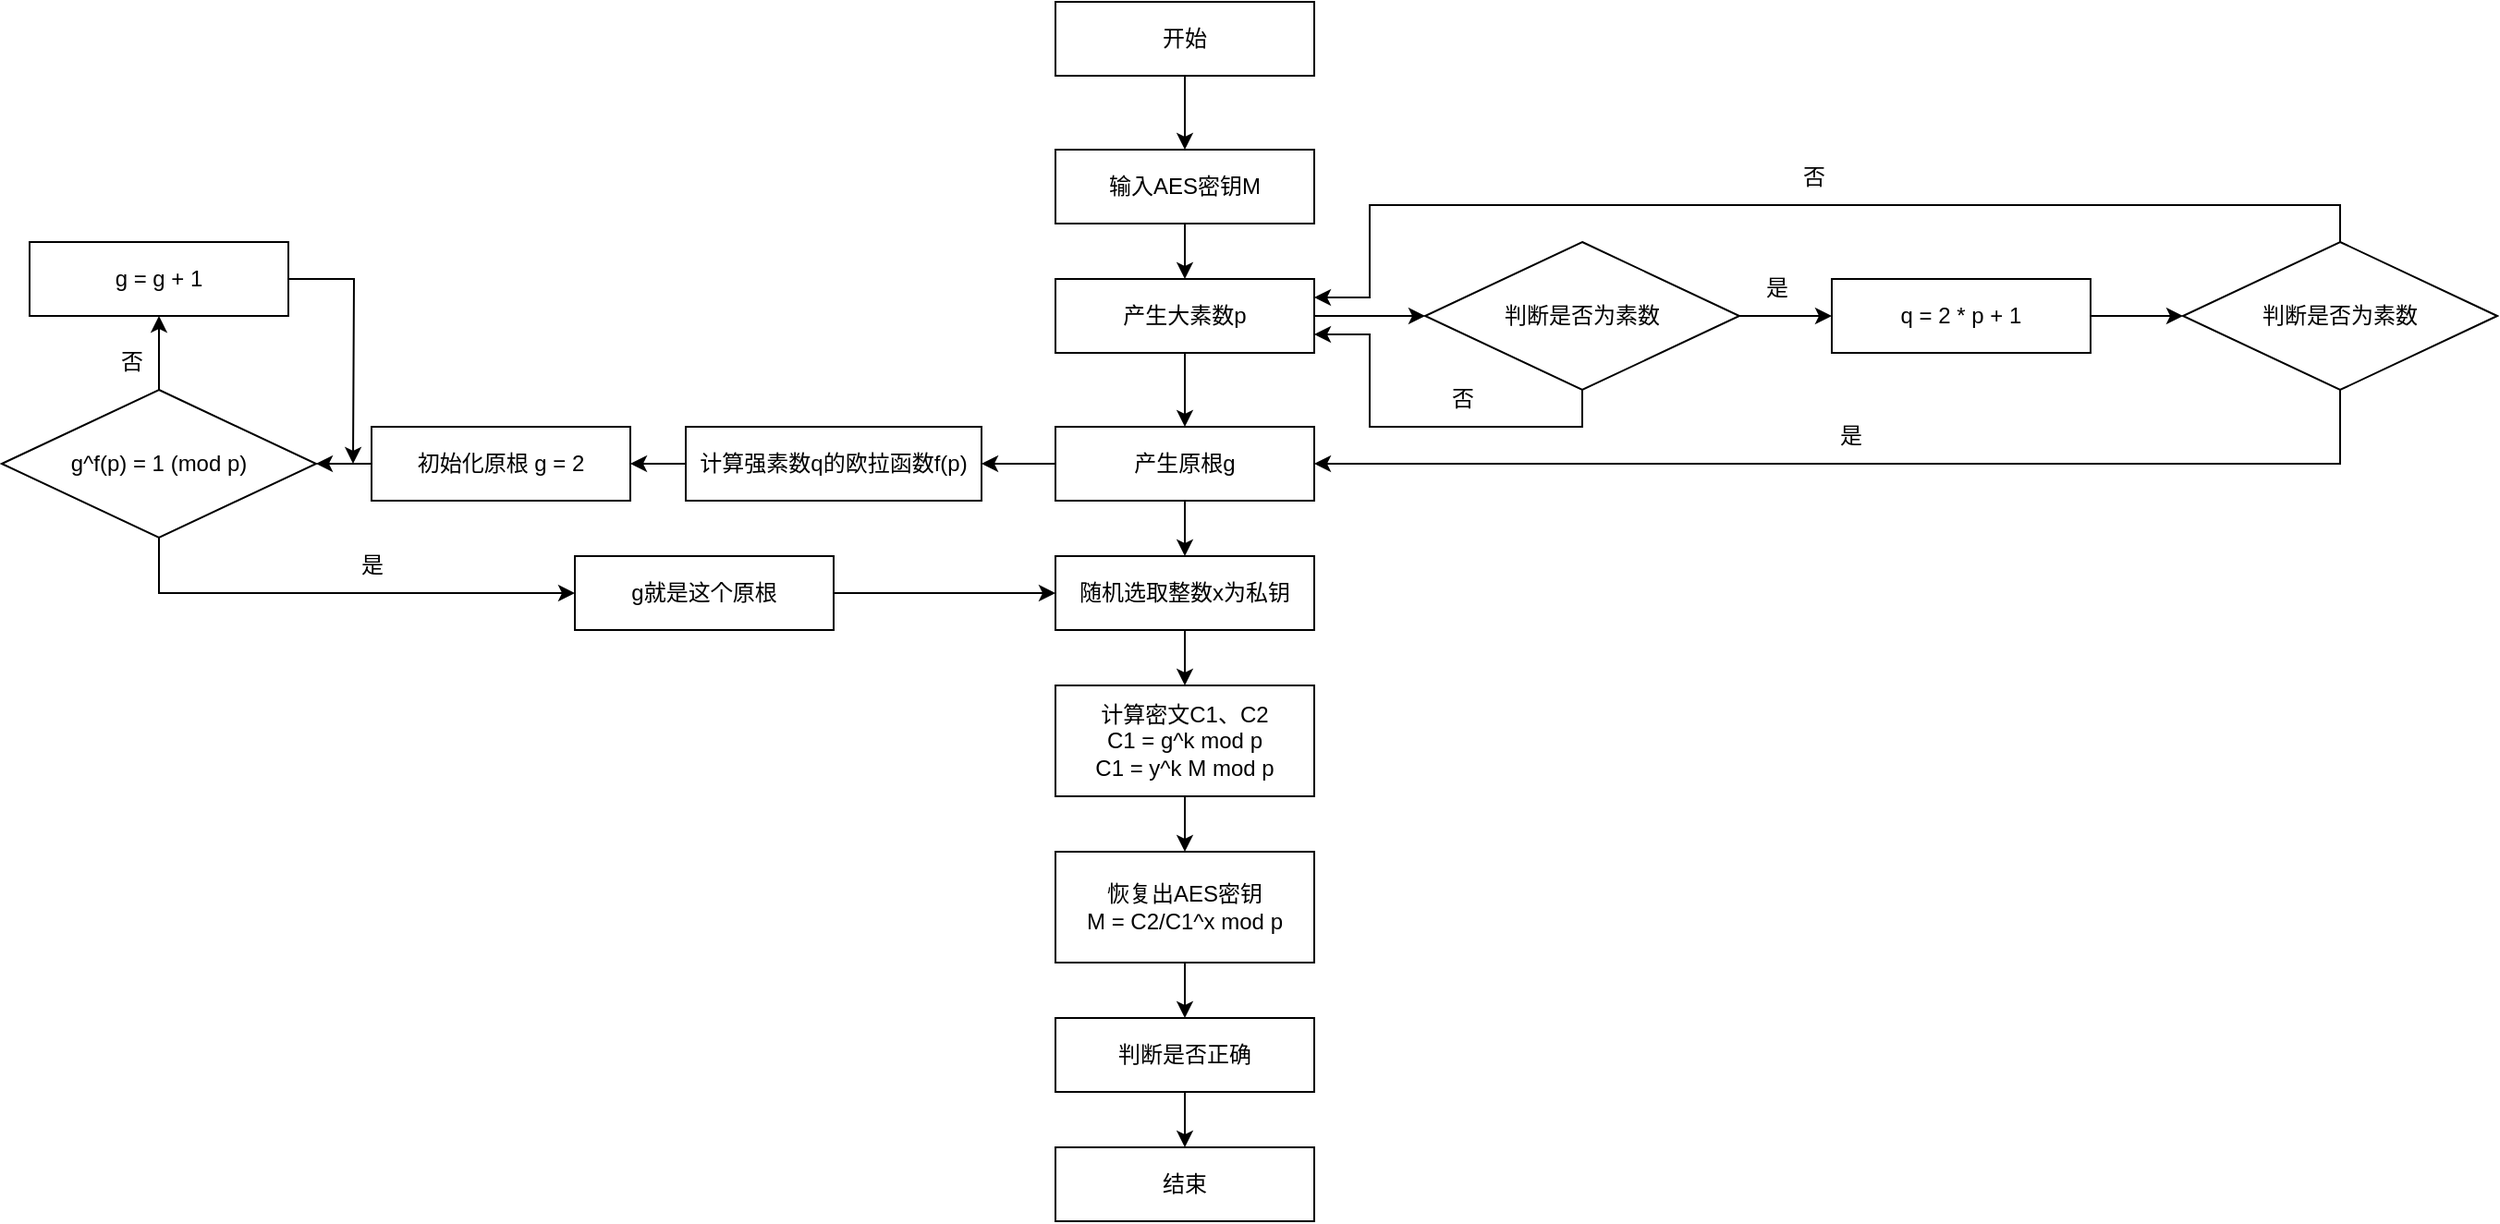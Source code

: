 <mxfile version="24.2.5" type="github">
  <diagram name="第 1 页" id="PnaPAZnkGxvQ3sKcBmyf">
    <mxGraphModel dx="2464" dy="1985" grid="1" gridSize="10" guides="1" tooltips="1" connect="1" arrows="1" fold="1" page="1" pageScale="1" pageWidth="827" pageHeight="1169" math="0" shadow="0">
      <root>
        <mxCell id="0" />
        <mxCell id="1" parent="0" />
        <mxCell id="P9a2Z2qT7diyGfMxn8Dv-21" style="edgeStyle=orthogonalEdgeStyle;rounded=0;orthogonalLoop=1;jettySize=auto;html=1;exitX=0.5;exitY=1;exitDx=0;exitDy=0;entryX=0.5;entryY=0;entryDx=0;entryDy=0;" edge="1" parent="1" source="P9a2Z2qT7diyGfMxn8Dv-1" target="P9a2Z2qT7diyGfMxn8Dv-4">
          <mxGeometry relative="1" as="geometry" />
        </mxCell>
        <mxCell id="P9a2Z2qT7diyGfMxn8Dv-1" value="输入AES密钥M" style="rounded=0;whiteSpace=wrap;html=1;" vertex="1" parent="1">
          <mxGeometry x="280" y="50" width="140" height="40" as="geometry" />
        </mxCell>
        <mxCell id="P9a2Z2qT7diyGfMxn8Dv-26" style="edgeStyle=orthogonalEdgeStyle;rounded=0;orthogonalLoop=1;jettySize=auto;html=1;exitX=0.5;exitY=1;exitDx=0;exitDy=0;entryX=0.5;entryY=0;entryDx=0;entryDy=0;" edge="1" parent="1" source="P9a2Z2qT7diyGfMxn8Dv-3" target="P9a2Z2qT7diyGfMxn8Dv-8">
          <mxGeometry relative="1" as="geometry" />
        </mxCell>
        <mxCell id="P9a2Z2qT7diyGfMxn8Dv-3" value="恢复出AES密钥&lt;div&gt;M = C2/C1^x mod p&lt;/div&gt;" style="rounded=0;whiteSpace=wrap;html=1;" vertex="1" parent="1">
          <mxGeometry x="280" y="430" width="140" height="60" as="geometry" />
        </mxCell>
        <mxCell id="P9a2Z2qT7diyGfMxn8Dv-22" style="edgeStyle=orthogonalEdgeStyle;rounded=0;orthogonalLoop=1;jettySize=auto;html=1;exitX=0.5;exitY=1;exitDx=0;exitDy=0;entryX=0.5;entryY=0;entryDx=0;entryDy=0;" edge="1" parent="1" source="P9a2Z2qT7diyGfMxn8Dv-4" target="P9a2Z2qT7diyGfMxn8Dv-5">
          <mxGeometry relative="1" as="geometry" />
        </mxCell>
        <mxCell id="P9a2Z2qT7diyGfMxn8Dv-29" style="edgeStyle=orthogonalEdgeStyle;rounded=0;orthogonalLoop=1;jettySize=auto;html=1;exitX=1;exitY=0.5;exitDx=0;exitDy=0;entryX=0;entryY=0.5;entryDx=0;entryDy=0;" edge="1" parent="1" source="P9a2Z2qT7diyGfMxn8Dv-4" target="P9a2Z2qT7diyGfMxn8Dv-11">
          <mxGeometry relative="1" as="geometry" />
        </mxCell>
        <mxCell id="P9a2Z2qT7diyGfMxn8Dv-4" value="产生大素数p" style="rounded=0;whiteSpace=wrap;html=1;" vertex="1" parent="1">
          <mxGeometry x="280" y="120" width="140" height="40" as="geometry" />
        </mxCell>
        <mxCell id="P9a2Z2qT7diyGfMxn8Dv-23" style="edgeStyle=orthogonalEdgeStyle;rounded=0;orthogonalLoop=1;jettySize=auto;html=1;exitX=0.5;exitY=1;exitDx=0;exitDy=0;entryX=0.5;entryY=0;entryDx=0;entryDy=0;" edge="1" parent="1" source="P9a2Z2qT7diyGfMxn8Dv-5" target="P9a2Z2qT7diyGfMxn8Dv-6">
          <mxGeometry relative="1" as="geometry" />
        </mxCell>
        <mxCell id="P9a2Z2qT7diyGfMxn8Dv-38" style="edgeStyle=orthogonalEdgeStyle;rounded=0;orthogonalLoop=1;jettySize=auto;html=1;exitX=0;exitY=0.5;exitDx=0;exitDy=0;entryX=1;entryY=0.5;entryDx=0;entryDy=0;" edge="1" parent="1" source="P9a2Z2qT7diyGfMxn8Dv-5" target="P9a2Z2qT7diyGfMxn8Dv-15">
          <mxGeometry relative="1" as="geometry" />
        </mxCell>
        <mxCell id="P9a2Z2qT7diyGfMxn8Dv-5" value="产生原根g" style="rounded=0;whiteSpace=wrap;html=1;" vertex="1" parent="1">
          <mxGeometry x="280" y="200" width="140" height="40" as="geometry" />
        </mxCell>
        <mxCell id="P9a2Z2qT7diyGfMxn8Dv-24" style="edgeStyle=orthogonalEdgeStyle;rounded=0;orthogonalLoop=1;jettySize=auto;html=1;exitX=0.5;exitY=1;exitDx=0;exitDy=0;entryX=0.5;entryY=0;entryDx=0;entryDy=0;" edge="1" parent="1" source="P9a2Z2qT7diyGfMxn8Dv-6" target="P9a2Z2qT7diyGfMxn8Dv-7">
          <mxGeometry relative="1" as="geometry" />
        </mxCell>
        <mxCell id="P9a2Z2qT7diyGfMxn8Dv-6" value="随机选取整数x为私钥" style="rounded=0;whiteSpace=wrap;html=1;" vertex="1" parent="1">
          <mxGeometry x="280" y="270" width="140" height="40" as="geometry" />
        </mxCell>
        <mxCell id="P9a2Z2qT7diyGfMxn8Dv-25" style="edgeStyle=orthogonalEdgeStyle;rounded=0;orthogonalLoop=1;jettySize=auto;html=1;exitX=0.5;exitY=1;exitDx=0;exitDy=0;entryX=0.5;entryY=0;entryDx=0;entryDy=0;" edge="1" parent="1" source="P9a2Z2qT7diyGfMxn8Dv-7" target="P9a2Z2qT7diyGfMxn8Dv-3">
          <mxGeometry relative="1" as="geometry" />
        </mxCell>
        <mxCell id="P9a2Z2qT7diyGfMxn8Dv-7" value="计算密文C1、C2&lt;div&gt;C1 = g^k mod p&lt;/div&gt;&lt;div&gt;C1 = y^k M mod p&lt;/div&gt;" style="rounded=0;whiteSpace=wrap;html=1;" vertex="1" parent="1">
          <mxGeometry x="280" y="340" width="140" height="60" as="geometry" />
        </mxCell>
        <mxCell id="P9a2Z2qT7diyGfMxn8Dv-27" style="edgeStyle=orthogonalEdgeStyle;rounded=0;orthogonalLoop=1;jettySize=auto;html=1;exitX=0.5;exitY=1;exitDx=0;exitDy=0;entryX=0.5;entryY=0;entryDx=0;entryDy=0;" edge="1" parent="1" source="P9a2Z2qT7diyGfMxn8Dv-8" target="P9a2Z2qT7diyGfMxn8Dv-10">
          <mxGeometry relative="1" as="geometry" />
        </mxCell>
        <mxCell id="P9a2Z2qT7diyGfMxn8Dv-8" value="判断是否正确" style="rounded=0;whiteSpace=wrap;html=1;" vertex="1" parent="1">
          <mxGeometry x="280" y="520" width="140" height="40" as="geometry" />
        </mxCell>
        <mxCell id="P9a2Z2qT7diyGfMxn8Dv-20" style="edgeStyle=orthogonalEdgeStyle;rounded=0;orthogonalLoop=1;jettySize=auto;html=1;exitX=0.5;exitY=1;exitDx=0;exitDy=0;entryX=0.5;entryY=0;entryDx=0;entryDy=0;" edge="1" parent="1" source="P9a2Z2qT7diyGfMxn8Dv-9" target="P9a2Z2qT7diyGfMxn8Dv-1">
          <mxGeometry relative="1" as="geometry" />
        </mxCell>
        <mxCell id="P9a2Z2qT7diyGfMxn8Dv-9" value="开始" style="rounded=0;whiteSpace=wrap;html=1;" vertex="1" parent="1">
          <mxGeometry x="280" y="-30" width="140" height="40" as="geometry" />
        </mxCell>
        <mxCell id="P9a2Z2qT7diyGfMxn8Dv-10" value="结束" style="rounded=0;whiteSpace=wrap;html=1;" vertex="1" parent="1">
          <mxGeometry x="280" y="590" width="140" height="40" as="geometry" />
        </mxCell>
        <mxCell id="P9a2Z2qT7diyGfMxn8Dv-31" style="edgeStyle=orthogonalEdgeStyle;rounded=0;orthogonalLoop=1;jettySize=auto;html=1;exitX=1;exitY=0.5;exitDx=0;exitDy=0;entryX=0;entryY=0.5;entryDx=0;entryDy=0;" edge="1" parent="1" source="P9a2Z2qT7diyGfMxn8Dv-11" target="P9a2Z2qT7diyGfMxn8Dv-13">
          <mxGeometry relative="1" as="geometry" />
        </mxCell>
        <mxCell id="P9a2Z2qT7diyGfMxn8Dv-36" style="edgeStyle=orthogonalEdgeStyle;rounded=0;orthogonalLoop=1;jettySize=auto;html=1;exitX=0.5;exitY=1;exitDx=0;exitDy=0;entryX=1;entryY=0.75;entryDx=0;entryDy=0;" edge="1" parent="1" source="P9a2Z2qT7diyGfMxn8Dv-11" target="P9a2Z2qT7diyGfMxn8Dv-4">
          <mxGeometry relative="1" as="geometry" />
        </mxCell>
        <mxCell id="P9a2Z2qT7diyGfMxn8Dv-11" value="判断是否为素数" style="rhombus;whiteSpace=wrap;html=1;" vertex="1" parent="1">
          <mxGeometry x="480" y="100" width="170" height="80" as="geometry" />
        </mxCell>
        <mxCell id="P9a2Z2qT7diyGfMxn8Dv-35" style="edgeStyle=orthogonalEdgeStyle;rounded=0;orthogonalLoop=1;jettySize=auto;html=1;exitX=0.5;exitY=0;exitDx=0;exitDy=0;entryX=1;entryY=0.25;entryDx=0;entryDy=0;" edge="1" parent="1" source="P9a2Z2qT7diyGfMxn8Dv-12" target="P9a2Z2qT7diyGfMxn8Dv-4">
          <mxGeometry relative="1" as="geometry">
            <Array as="points">
              <mxPoint x="975" y="80" />
              <mxPoint x="450" y="80" />
              <mxPoint x="450" y="130" />
            </Array>
          </mxGeometry>
        </mxCell>
        <mxCell id="P9a2Z2qT7diyGfMxn8Dv-37" style="edgeStyle=orthogonalEdgeStyle;rounded=0;orthogonalLoop=1;jettySize=auto;html=1;entryX=1;entryY=0.5;entryDx=0;entryDy=0;" edge="1" parent="1" source="P9a2Z2qT7diyGfMxn8Dv-12" target="P9a2Z2qT7diyGfMxn8Dv-5">
          <mxGeometry relative="1" as="geometry">
            <Array as="points">
              <mxPoint x="975" y="220" />
            </Array>
          </mxGeometry>
        </mxCell>
        <mxCell id="P9a2Z2qT7diyGfMxn8Dv-12" value="判断是否为素数" style="rhombus;whiteSpace=wrap;html=1;" vertex="1" parent="1">
          <mxGeometry x="890" y="100" width="170" height="80" as="geometry" />
        </mxCell>
        <mxCell id="P9a2Z2qT7diyGfMxn8Dv-32" style="edgeStyle=orthogonalEdgeStyle;rounded=0;orthogonalLoop=1;jettySize=auto;html=1;exitX=1;exitY=0.5;exitDx=0;exitDy=0;entryX=0;entryY=0.5;entryDx=0;entryDy=0;" edge="1" parent="1" source="P9a2Z2qT7diyGfMxn8Dv-13" target="P9a2Z2qT7diyGfMxn8Dv-12">
          <mxGeometry relative="1" as="geometry" />
        </mxCell>
        <mxCell id="P9a2Z2qT7diyGfMxn8Dv-13" value="q = 2 * p + 1" style="rounded=0;whiteSpace=wrap;html=1;" vertex="1" parent="1">
          <mxGeometry x="700" y="120" width="140" height="40" as="geometry" />
        </mxCell>
        <mxCell id="P9a2Z2qT7diyGfMxn8Dv-39" style="edgeStyle=orthogonalEdgeStyle;rounded=0;orthogonalLoop=1;jettySize=auto;html=1;exitX=0;exitY=0.5;exitDx=0;exitDy=0;" edge="1" parent="1" source="P9a2Z2qT7diyGfMxn8Dv-15">
          <mxGeometry relative="1" as="geometry">
            <mxPoint x="50.0" y="219.333" as="targetPoint" />
          </mxGeometry>
        </mxCell>
        <mxCell id="P9a2Z2qT7diyGfMxn8Dv-15" value="计算强素数q的欧拉函数f(p)" style="rounded=0;whiteSpace=wrap;html=1;" vertex="1" parent="1">
          <mxGeometry x="80" y="200" width="160" height="40" as="geometry" />
        </mxCell>
        <mxCell id="P9a2Z2qT7diyGfMxn8Dv-45" style="edgeStyle=orthogonalEdgeStyle;rounded=0;orthogonalLoop=1;jettySize=auto;html=1;exitX=1;exitY=0.5;exitDx=0;exitDy=0;entryX=0;entryY=0.5;entryDx=0;entryDy=0;" edge="1" parent="1" source="P9a2Z2qT7diyGfMxn8Dv-16" target="P9a2Z2qT7diyGfMxn8Dv-6">
          <mxGeometry relative="1" as="geometry" />
        </mxCell>
        <mxCell id="P9a2Z2qT7diyGfMxn8Dv-16" value="g就是这个原根" style="rounded=0;whiteSpace=wrap;html=1;" vertex="1" parent="1">
          <mxGeometry x="20" y="270" width="140" height="40" as="geometry" />
        </mxCell>
        <mxCell id="P9a2Z2qT7diyGfMxn8Dv-41" style="edgeStyle=orthogonalEdgeStyle;rounded=0;orthogonalLoop=1;jettySize=auto;html=1;exitX=0.5;exitY=0;exitDx=0;exitDy=0;entryX=0.5;entryY=1;entryDx=0;entryDy=0;" edge="1" parent="1" source="P9a2Z2qT7diyGfMxn8Dv-17" target="P9a2Z2qT7diyGfMxn8Dv-19">
          <mxGeometry relative="1" as="geometry" />
        </mxCell>
        <mxCell id="P9a2Z2qT7diyGfMxn8Dv-43" style="edgeStyle=orthogonalEdgeStyle;rounded=0;orthogonalLoop=1;jettySize=auto;html=1;exitX=0.5;exitY=1;exitDx=0;exitDy=0;entryX=0;entryY=0.5;entryDx=0;entryDy=0;" edge="1" parent="1" source="P9a2Z2qT7diyGfMxn8Dv-17" target="P9a2Z2qT7diyGfMxn8Dv-16">
          <mxGeometry relative="1" as="geometry" />
        </mxCell>
        <mxCell id="P9a2Z2qT7diyGfMxn8Dv-17" value="g^f(p) = 1 (mod p)" style="rhombus;whiteSpace=wrap;html=1;" vertex="1" parent="1">
          <mxGeometry x="-290" y="180" width="170" height="80" as="geometry" />
        </mxCell>
        <mxCell id="P9a2Z2qT7diyGfMxn8Dv-40" style="edgeStyle=orthogonalEdgeStyle;rounded=0;orthogonalLoop=1;jettySize=auto;html=1;exitX=0;exitY=0.5;exitDx=0;exitDy=0;entryX=1;entryY=0.5;entryDx=0;entryDy=0;" edge="1" parent="1" source="P9a2Z2qT7diyGfMxn8Dv-18" target="P9a2Z2qT7diyGfMxn8Dv-17">
          <mxGeometry relative="1" as="geometry" />
        </mxCell>
        <mxCell id="P9a2Z2qT7diyGfMxn8Dv-18" value="初始化原根 g = 2" style="rounded=0;whiteSpace=wrap;html=1;" vertex="1" parent="1">
          <mxGeometry x="-90" y="200" width="140" height="40" as="geometry" />
        </mxCell>
        <mxCell id="P9a2Z2qT7diyGfMxn8Dv-42" style="edgeStyle=orthogonalEdgeStyle;rounded=0;orthogonalLoop=1;jettySize=auto;html=1;exitX=1;exitY=0.5;exitDx=0;exitDy=0;" edge="1" parent="1" source="P9a2Z2qT7diyGfMxn8Dv-19">
          <mxGeometry relative="1" as="geometry">
            <mxPoint x="-100" y="220" as="targetPoint" />
          </mxGeometry>
        </mxCell>
        <mxCell id="P9a2Z2qT7diyGfMxn8Dv-19" value="g = g + 1" style="rounded=0;whiteSpace=wrap;html=1;" vertex="1" parent="1">
          <mxGeometry x="-275" y="100" width="140" height="40" as="geometry" />
        </mxCell>
        <mxCell id="P9a2Z2qT7diyGfMxn8Dv-46" value="是" style="text;html=1;align=center;verticalAlign=middle;resizable=0;points=[];autosize=1;strokeColor=none;fillColor=none;" vertex="1" parent="1">
          <mxGeometry x="650" y="110" width="40" height="30" as="geometry" />
        </mxCell>
        <mxCell id="P9a2Z2qT7diyGfMxn8Dv-47" value="是" style="text;html=1;align=center;verticalAlign=middle;resizable=0;points=[];autosize=1;strokeColor=none;fillColor=none;" vertex="1" parent="1">
          <mxGeometry x="690" y="190" width="40" height="30" as="geometry" />
        </mxCell>
        <mxCell id="P9a2Z2qT7diyGfMxn8Dv-48" value="否" style="text;html=1;align=center;verticalAlign=middle;resizable=0;points=[];autosize=1;strokeColor=none;fillColor=none;" vertex="1" parent="1">
          <mxGeometry x="670" y="50" width="40" height="30" as="geometry" />
        </mxCell>
        <mxCell id="P9a2Z2qT7diyGfMxn8Dv-50" value="否" style="text;html=1;align=center;verticalAlign=middle;resizable=0;points=[];autosize=1;strokeColor=none;fillColor=none;" vertex="1" parent="1">
          <mxGeometry x="480" y="170" width="40" height="30" as="geometry" />
        </mxCell>
        <mxCell id="P9a2Z2qT7diyGfMxn8Dv-51" value="否" style="text;html=1;align=center;verticalAlign=middle;resizable=0;points=[];autosize=1;strokeColor=none;fillColor=none;" vertex="1" parent="1">
          <mxGeometry x="-240" y="150" width="40" height="30" as="geometry" />
        </mxCell>
        <mxCell id="P9a2Z2qT7diyGfMxn8Dv-52" value="是" style="text;html=1;align=center;verticalAlign=middle;resizable=0;points=[];autosize=1;strokeColor=none;fillColor=none;" vertex="1" parent="1">
          <mxGeometry x="-110" y="260" width="40" height="30" as="geometry" />
        </mxCell>
      </root>
    </mxGraphModel>
  </diagram>
</mxfile>
